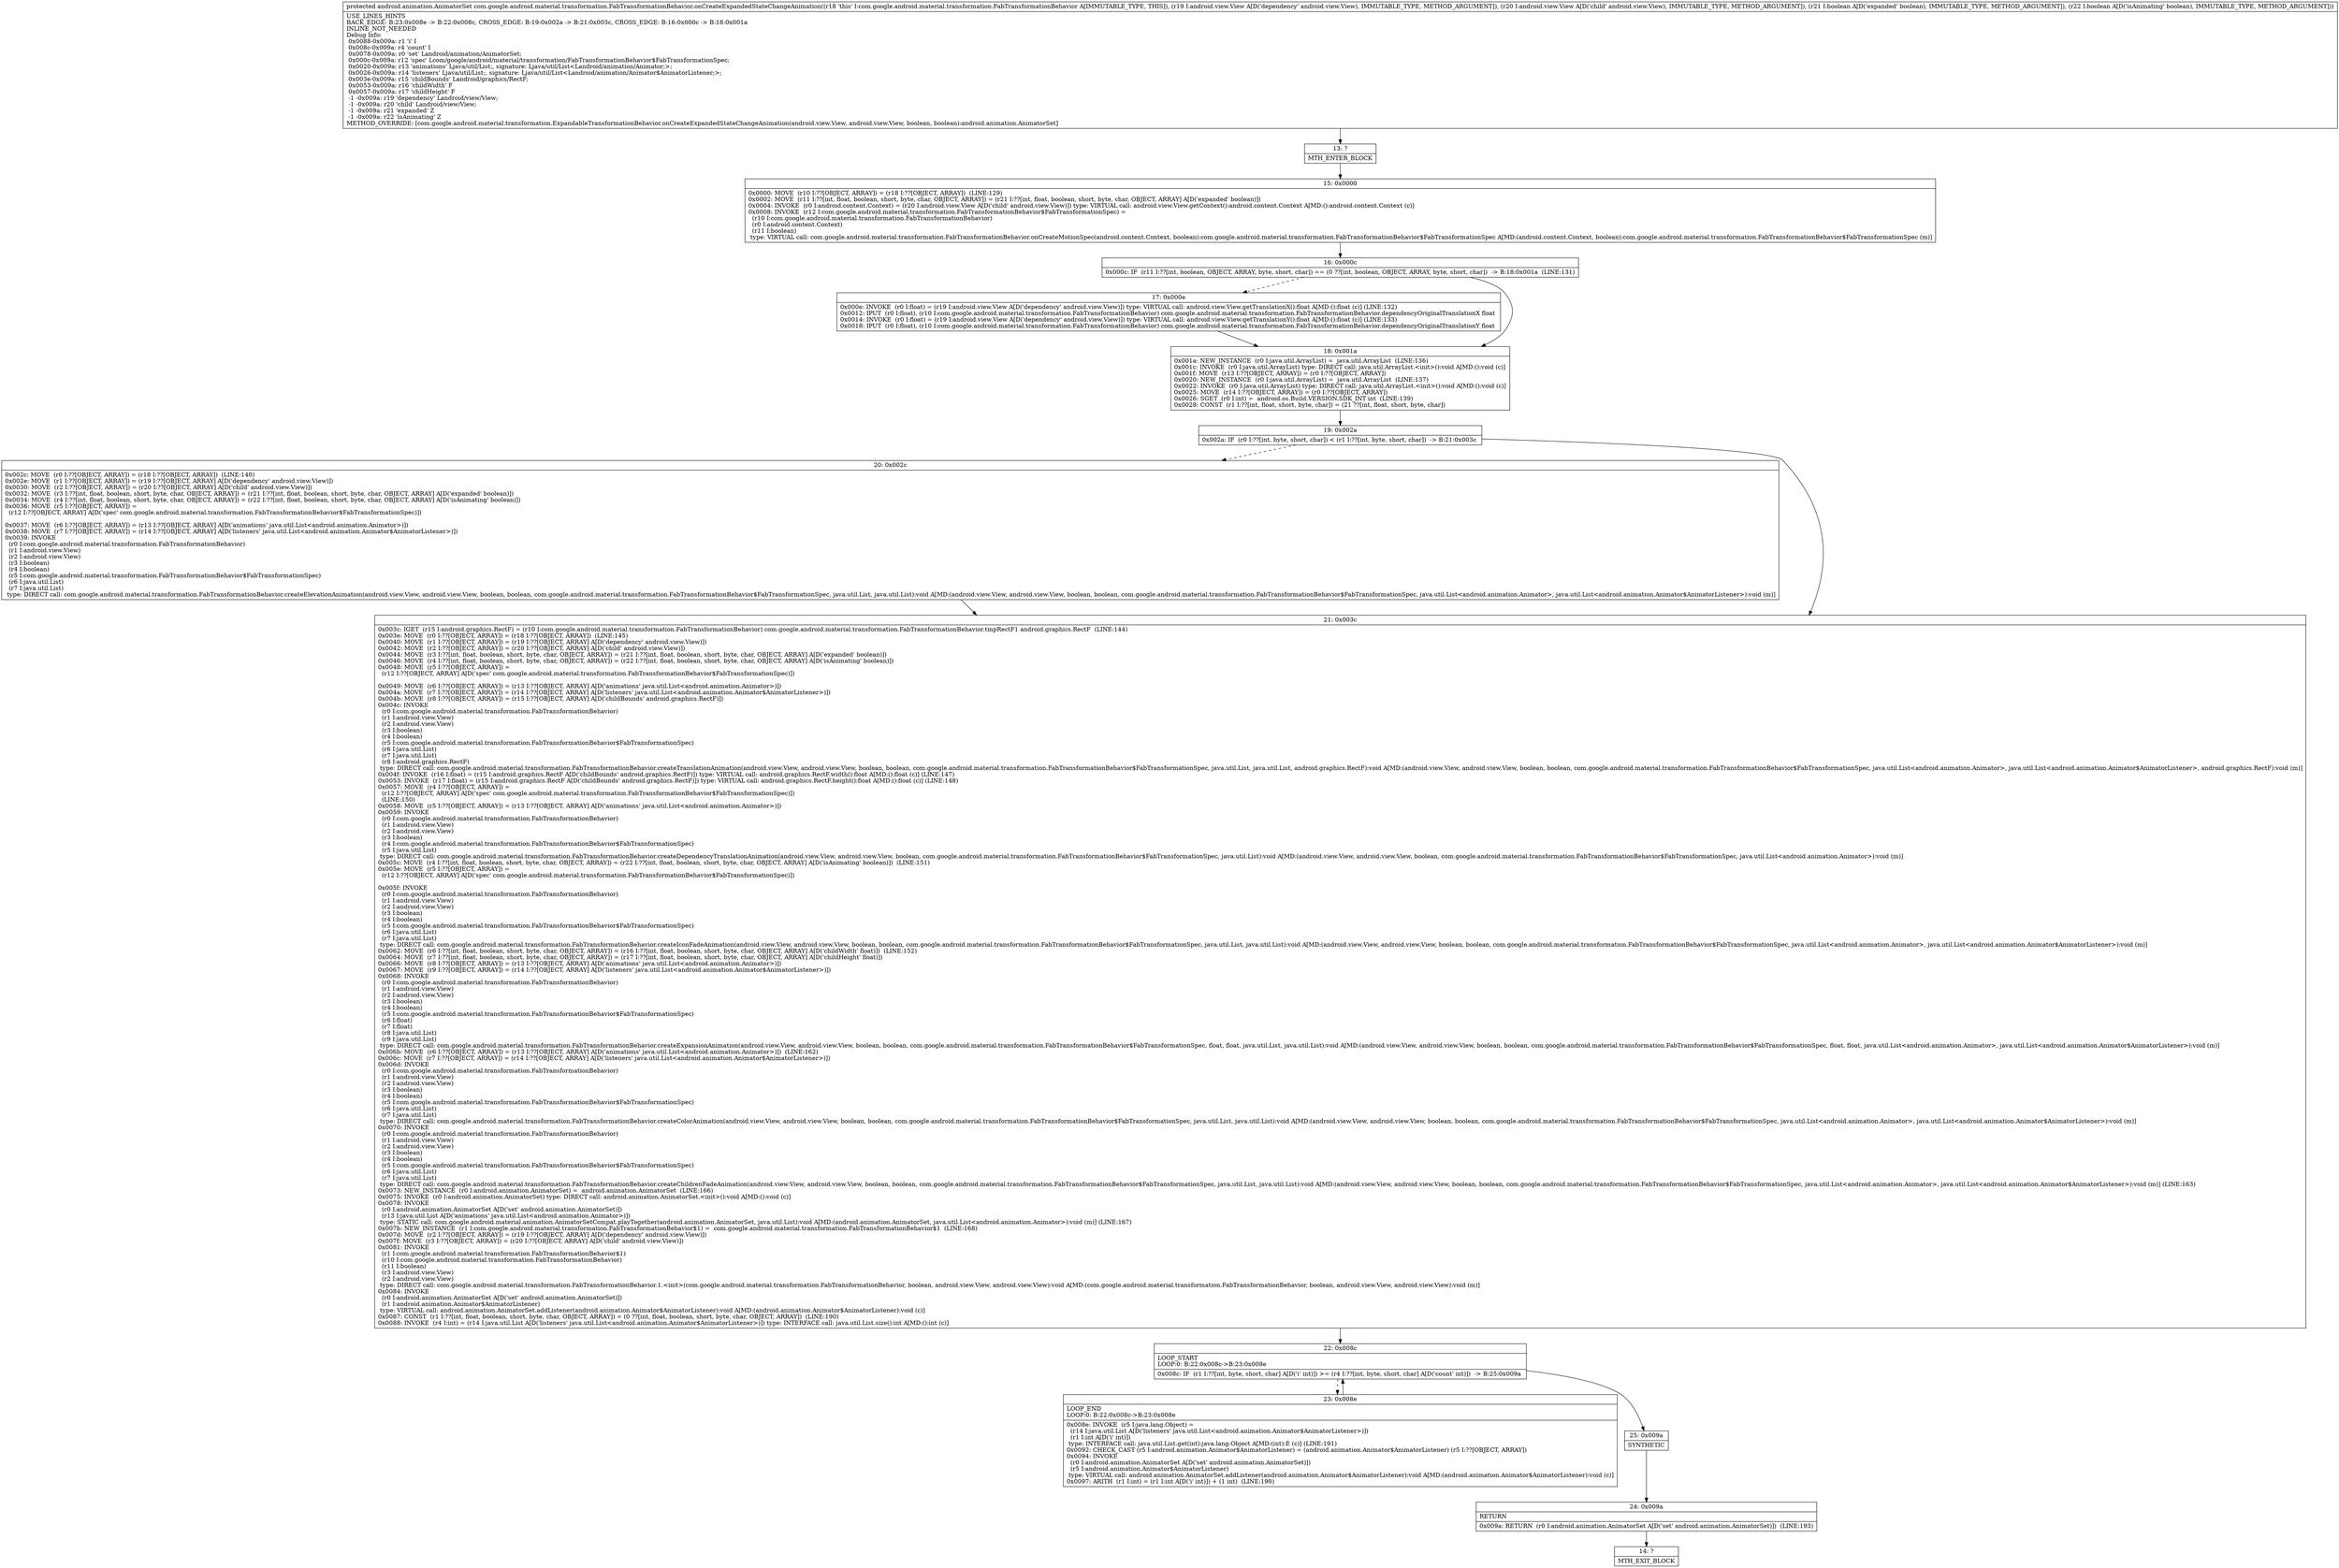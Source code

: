 digraph "CFG forcom.google.android.material.transformation.FabTransformationBehavior.onCreateExpandedStateChangeAnimation(Landroid\/view\/View;Landroid\/view\/View;ZZ)Landroid\/animation\/AnimatorSet;" {
Node_13 [shape=record,label="{13\:\ ?|MTH_ENTER_BLOCK\l}"];
Node_15 [shape=record,label="{15\:\ 0x0000|0x0000: MOVE  (r10 I:??[OBJECT, ARRAY]) = (r18 I:??[OBJECT, ARRAY])  (LINE:129)\l0x0002: MOVE  (r11 I:??[int, float, boolean, short, byte, char, OBJECT, ARRAY]) = (r21 I:??[int, float, boolean, short, byte, char, OBJECT, ARRAY] A[D('expanded' boolean)]) \l0x0004: INVOKE  (r0 I:android.content.Context) = (r20 I:android.view.View A[D('child' android.view.View)]) type: VIRTUAL call: android.view.View.getContext():android.content.Context A[MD:():android.content.Context (c)]\l0x0008: INVOKE  (r12 I:com.google.android.material.transformation.FabTransformationBehavior$FabTransformationSpec) = \l  (r10 I:com.google.android.material.transformation.FabTransformationBehavior)\l  (r0 I:android.content.Context)\l  (r11 I:boolean)\l type: VIRTUAL call: com.google.android.material.transformation.FabTransformationBehavior.onCreateMotionSpec(android.content.Context, boolean):com.google.android.material.transformation.FabTransformationBehavior$FabTransformationSpec A[MD:(android.content.Context, boolean):com.google.android.material.transformation.FabTransformationBehavior$FabTransformationSpec (m)]\l}"];
Node_16 [shape=record,label="{16\:\ 0x000c|0x000c: IF  (r11 I:??[int, boolean, OBJECT, ARRAY, byte, short, char]) == (0 ??[int, boolean, OBJECT, ARRAY, byte, short, char])  \-\> B:18:0x001a  (LINE:131)\l}"];
Node_17 [shape=record,label="{17\:\ 0x000e|0x000e: INVOKE  (r0 I:float) = (r19 I:android.view.View A[D('dependency' android.view.View)]) type: VIRTUAL call: android.view.View.getTranslationX():float A[MD:():float (c)] (LINE:132)\l0x0012: IPUT  (r0 I:float), (r10 I:com.google.android.material.transformation.FabTransformationBehavior) com.google.android.material.transformation.FabTransformationBehavior.dependencyOriginalTranslationX float \l0x0014: INVOKE  (r0 I:float) = (r19 I:android.view.View A[D('dependency' android.view.View)]) type: VIRTUAL call: android.view.View.getTranslationY():float A[MD:():float (c)] (LINE:133)\l0x0018: IPUT  (r0 I:float), (r10 I:com.google.android.material.transformation.FabTransformationBehavior) com.google.android.material.transformation.FabTransformationBehavior.dependencyOriginalTranslationY float \l}"];
Node_18 [shape=record,label="{18\:\ 0x001a|0x001a: NEW_INSTANCE  (r0 I:java.util.ArrayList) =  java.util.ArrayList  (LINE:136)\l0x001c: INVOKE  (r0 I:java.util.ArrayList) type: DIRECT call: java.util.ArrayList.\<init\>():void A[MD:():void (c)]\l0x001f: MOVE  (r13 I:??[OBJECT, ARRAY]) = (r0 I:??[OBJECT, ARRAY]) \l0x0020: NEW_INSTANCE  (r0 I:java.util.ArrayList) =  java.util.ArrayList  (LINE:137)\l0x0022: INVOKE  (r0 I:java.util.ArrayList) type: DIRECT call: java.util.ArrayList.\<init\>():void A[MD:():void (c)]\l0x0025: MOVE  (r14 I:??[OBJECT, ARRAY]) = (r0 I:??[OBJECT, ARRAY]) \l0x0026: SGET  (r0 I:int) =  android.os.Build.VERSION.SDK_INT int  (LINE:139)\l0x0028: CONST  (r1 I:??[int, float, short, byte, char]) = (21 ??[int, float, short, byte, char]) \l}"];
Node_19 [shape=record,label="{19\:\ 0x002a|0x002a: IF  (r0 I:??[int, byte, short, char]) \< (r1 I:??[int, byte, short, char])  \-\> B:21:0x003c \l}"];
Node_20 [shape=record,label="{20\:\ 0x002c|0x002c: MOVE  (r0 I:??[OBJECT, ARRAY]) = (r18 I:??[OBJECT, ARRAY])  (LINE:140)\l0x002e: MOVE  (r1 I:??[OBJECT, ARRAY]) = (r19 I:??[OBJECT, ARRAY] A[D('dependency' android.view.View)]) \l0x0030: MOVE  (r2 I:??[OBJECT, ARRAY]) = (r20 I:??[OBJECT, ARRAY] A[D('child' android.view.View)]) \l0x0032: MOVE  (r3 I:??[int, float, boolean, short, byte, char, OBJECT, ARRAY]) = (r21 I:??[int, float, boolean, short, byte, char, OBJECT, ARRAY] A[D('expanded' boolean)]) \l0x0034: MOVE  (r4 I:??[int, float, boolean, short, byte, char, OBJECT, ARRAY]) = (r22 I:??[int, float, boolean, short, byte, char, OBJECT, ARRAY] A[D('isAnimating' boolean)]) \l0x0036: MOVE  (r5 I:??[OBJECT, ARRAY]) = \l  (r12 I:??[OBJECT, ARRAY] A[D('spec' com.google.android.material.transformation.FabTransformationBehavior$FabTransformationSpec)])\l \l0x0037: MOVE  (r6 I:??[OBJECT, ARRAY]) = (r13 I:??[OBJECT, ARRAY] A[D('animations' java.util.List\<android.animation.Animator\>)]) \l0x0038: MOVE  (r7 I:??[OBJECT, ARRAY]) = (r14 I:??[OBJECT, ARRAY] A[D('listeners' java.util.List\<android.animation.Animator$AnimatorListener\>)]) \l0x0039: INVOKE  \l  (r0 I:com.google.android.material.transformation.FabTransformationBehavior)\l  (r1 I:android.view.View)\l  (r2 I:android.view.View)\l  (r3 I:boolean)\l  (r4 I:boolean)\l  (r5 I:com.google.android.material.transformation.FabTransformationBehavior$FabTransformationSpec)\l  (r6 I:java.util.List)\l  (r7 I:java.util.List)\l type: DIRECT call: com.google.android.material.transformation.FabTransformationBehavior.createElevationAnimation(android.view.View, android.view.View, boolean, boolean, com.google.android.material.transformation.FabTransformationBehavior$FabTransformationSpec, java.util.List, java.util.List):void A[MD:(android.view.View, android.view.View, boolean, boolean, com.google.android.material.transformation.FabTransformationBehavior$FabTransformationSpec, java.util.List\<android.animation.Animator\>, java.util.List\<android.animation.Animator$AnimatorListener\>):void (m)]\l}"];
Node_21 [shape=record,label="{21\:\ 0x003c|0x003c: IGET  (r15 I:android.graphics.RectF) = (r10 I:com.google.android.material.transformation.FabTransformationBehavior) com.google.android.material.transformation.FabTransformationBehavior.tmpRectF1 android.graphics.RectF  (LINE:144)\l0x003e: MOVE  (r0 I:??[OBJECT, ARRAY]) = (r18 I:??[OBJECT, ARRAY])  (LINE:145)\l0x0040: MOVE  (r1 I:??[OBJECT, ARRAY]) = (r19 I:??[OBJECT, ARRAY] A[D('dependency' android.view.View)]) \l0x0042: MOVE  (r2 I:??[OBJECT, ARRAY]) = (r20 I:??[OBJECT, ARRAY] A[D('child' android.view.View)]) \l0x0044: MOVE  (r3 I:??[int, float, boolean, short, byte, char, OBJECT, ARRAY]) = (r21 I:??[int, float, boolean, short, byte, char, OBJECT, ARRAY] A[D('expanded' boolean)]) \l0x0046: MOVE  (r4 I:??[int, float, boolean, short, byte, char, OBJECT, ARRAY]) = (r22 I:??[int, float, boolean, short, byte, char, OBJECT, ARRAY] A[D('isAnimating' boolean)]) \l0x0048: MOVE  (r5 I:??[OBJECT, ARRAY]) = \l  (r12 I:??[OBJECT, ARRAY] A[D('spec' com.google.android.material.transformation.FabTransformationBehavior$FabTransformationSpec)])\l \l0x0049: MOVE  (r6 I:??[OBJECT, ARRAY]) = (r13 I:??[OBJECT, ARRAY] A[D('animations' java.util.List\<android.animation.Animator\>)]) \l0x004a: MOVE  (r7 I:??[OBJECT, ARRAY]) = (r14 I:??[OBJECT, ARRAY] A[D('listeners' java.util.List\<android.animation.Animator$AnimatorListener\>)]) \l0x004b: MOVE  (r8 I:??[OBJECT, ARRAY]) = (r15 I:??[OBJECT, ARRAY] A[D('childBounds' android.graphics.RectF)]) \l0x004c: INVOKE  \l  (r0 I:com.google.android.material.transformation.FabTransformationBehavior)\l  (r1 I:android.view.View)\l  (r2 I:android.view.View)\l  (r3 I:boolean)\l  (r4 I:boolean)\l  (r5 I:com.google.android.material.transformation.FabTransformationBehavior$FabTransformationSpec)\l  (r6 I:java.util.List)\l  (r7 I:java.util.List)\l  (r8 I:android.graphics.RectF)\l type: DIRECT call: com.google.android.material.transformation.FabTransformationBehavior.createTranslationAnimation(android.view.View, android.view.View, boolean, boolean, com.google.android.material.transformation.FabTransformationBehavior$FabTransformationSpec, java.util.List, java.util.List, android.graphics.RectF):void A[MD:(android.view.View, android.view.View, boolean, boolean, com.google.android.material.transformation.FabTransformationBehavior$FabTransformationSpec, java.util.List\<android.animation.Animator\>, java.util.List\<android.animation.Animator$AnimatorListener\>, android.graphics.RectF):void (m)]\l0x004f: INVOKE  (r16 I:float) = (r15 I:android.graphics.RectF A[D('childBounds' android.graphics.RectF)]) type: VIRTUAL call: android.graphics.RectF.width():float A[MD:():float (c)] (LINE:147)\l0x0053: INVOKE  (r17 I:float) = (r15 I:android.graphics.RectF A[D('childBounds' android.graphics.RectF)]) type: VIRTUAL call: android.graphics.RectF.height():float A[MD:():float (c)] (LINE:148)\l0x0057: MOVE  (r4 I:??[OBJECT, ARRAY]) = \l  (r12 I:??[OBJECT, ARRAY] A[D('spec' com.google.android.material.transformation.FabTransformationBehavior$FabTransformationSpec)])\l  (LINE:150)\l0x0058: MOVE  (r5 I:??[OBJECT, ARRAY]) = (r13 I:??[OBJECT, ARRAY] A[D('animations' java.util.List\<android.animation.Animator\>)]) \l0x0059: INVOKE  \l  (r0 I:com.google.android.material.transformation.FabTransformationBehavior)\l  (r1 I:android.view.View)\l  (r2 I:android.view.View)\l  (r3 I:boolean)\l  (r4 I:com.google.android.material.transformation.FabTransformationBehavior$FabTransformationSpec)\l  (r5 I:java.util.List)\l type: DIRECT call: com.google.android.material.transformation.FabTransformationBehavior.createDependencyTranslationAnimation(android.view.View, android.view.View, boolean, com.google.android.material.transformation.FabTransformationBehavior$FabTransformationSpec, java.util.List):void A[MD:(android.view.View, android.view.View, boolean, com.google.android.material.transformation.FabTransformationBehavior$FabTransformationSpec, java.util.List\<android.animation.Animator\>):void (m)]\l0x005c: MOVE  (r4 I:??[int, float, boolean, short, byte, char, OBJECT, ARRAY]) = (r22 I:??[int, float, boolean, short, byte, char, OBJECT, ARRAY] A[D('isAnimating' boolean)])  (LINE:151)\l0x005e: MOVE  (r5 I:??[OBJECT, ARRAY]) = \l  (r12 I:??[OBJECT, ARRAY] A[D('spec' com.google.android.material.transformation.FabTransformationBehavior$FabTransformationSpec)])\l \l0x005f: INVOKE  \l  (r0 I:com.google.android.material.transformation.FabTransformationBehavior)\l  (r1 I:android.view.View)\l  (r2 I:android.view.View)\l  (r3 I:boolean)\l  (r4 I:boolean)\l  (r5 I:com.google.android.material.transformation.FabTransformationBehavior$FabTransformationSpec)\l  (r6 I:java.util.List)\l  (r7 I:java.util.List)\l type: DIRECT call: com.google.android.material.transformation.FabTransformationBehavior.createIconFadeAnimation(android.view.View, android.view.View, boolean, boolean, com.google.android.material.transformation.FabTransformationBehavior$FabTransformationSpec, java.util.List, java.util.List):void A[MD:(android.view.View, android.view.View, boolean, boolean, com.google.android.material.transformation.FabTransformationBehavior$FabTransformationSpec, java.util.List\<android.animation.Animator\>, java.util.List\<android.animation.Animator$AnimatorListener\>):void (m)]\l0x0062: MOVE  (r6 I:??[int, float, boolean, short, byte, char, OBJECT, ARRAY]) = (r16 I:??[int, float, boolean, short, byte, char, OBJECT, ARRAY] A[D('childWidth' float)])  (LINE:152)\l0x0064: MOVE  (r7 I:??[int, float, boolean, short, byte, char, OBJECT, ARRAY]) = (r17 I:??[int, float, boolean, short, byte, char, OBJECT, ARRAY] A[D('childHeight' float)]) \l0x0066: MOVE  (r8 I:??[OBJECT, ARRAY]) = (r13 I:??[OBJECT, ARRAY] A[D('animations' java.util.List\<android.animation.Animator\>)]) \l0x0067: MOVE  (r9 I:??[OBJECT, ARRAY]) = (r14 I:??[OBJECT, ARRAY] A[D('listeners' java.util.List\<android.animation.Animator$AnimatorListener\>)]) \l0x0068: INVOKE  \l  (r0 I:com.google.android.material.transformation.FabTransformationBehavior)\l  (r1 I:android.view.View)\l  (r2 I:android.view.View)\l  (r3 I:boolean)\l  (r4 I:boolean)\l  (r5 I:com.google.android.material.transformation.FabTransformationBehavior$FabTransformationSpec)\l  (r6 I:float)\l  (r7 I:float)\l  (r8 I:java.util.List)\l  (r9 I:java.util.List)\l type: DIRECT call: com.google.android.material.transformation.FabTransformationBehavior.createExpansionAnimation(android.view.View, android.view.View, boolean, boolean, com.google.android.material.transformation.FabTransformationBehavior$FabTransformationSpec, float, float, java.util.List, java.util.List):void A[MD:(android.view.View, android.view.View, boolean, boolean, com.google.android.material.transformation.FabTransformationBehavior$FabTransformationSpec, float, float, java.util.List\<android.animation.Animator\>, java.util.List\<android.animation.Animator$AnimatorListener\>):void (m)]\l0x006b: MOVE  (r6 I:??[OBJECT, ARRAY]) = (r13 I:??[OBJECT, ARRAY] A[D('animations' java.util.List\<android.animation.Animator\>)])  (LINE:162)\l0x006c: MOVE  (r7 I:??[OBJECT, ARRAY]) = (r14 I:??[OBJECT, ARRAY] A[D('listeners' java.util.List\<android.animation.Animator$AnimatorListener\>)]) \l0x006d: INVOKE  \l  (r0 I:com.google.android.material.transformation.FabTransformationBehavior)\l  (r1 I:android.view.View)\l  (r2 I:android.view.View)\l  (r3 I:boolean)\l  (r4 I:boolean)\l  (r5 I:com.google.android.material.transformation.FabTransformationBehavior$FabTransformationSpec)\l  (r6 I:java.util.List)\l  (r7 I:java.util.List)\l type: DIRECT call: com.google.android.material.transformation.FabTransformationBehavior.createColorAnimation(android.view.View, android.view.View, boolean, boolean, com.google.android.material.transformation.FabTransformationBehavior$FabTransformationSpec, java.util.List, java.util.List):void A[MD:(android.view.View, android.view.View, boolean, boolean, com.google.android.material.transformation.FabTransformationBehavior$FabTransformationSpec, java.util.List\<android.animation.Animator\>, java.util.List\<android.animation.Animator$AnimatorListener\>):void (m)]\l0x0070: INVOKE  \l  (r0 I:com.google.android.material.transformation.FabTransformationBehavior)\l  (r1 I:android.view.View)\l  (r2 I:android.view.View)\l  (r3 I:boolean)\l  (r4 I:boolean)\l  (r5 I:com.google.android.material.transformation.FabTransformationBehavior$FabTransformationSpec)\l  (r6 I:java.util.List)\l  (r7 I:java.util.List)\l type: DIRECT call: com.google.android.material.transformation.FabTransformationBehavior.createChildrenFadeAnimation(android.view.View, android.view.View, boolean, boolean, com.google.android.material.transformation.FabTransformationBehavior$FabTransformationSpec, java.util.List, java.util.List):void A[MD:(android.view.View, android.view.View, boolean, boolean, com.google.android.material.transformation.FabTransformationBehavior$FabTransformationSpec, java.util.List\<android.animation.Animator\>, java.util.List\<android.animation.Animator$AnimatorListener\>):void (m)] (LINE:163)\l0x0073: NEW_INSTANCE  (r0 I:android.animation.AnimatorSet) =  android.animation.AnimatorSet  (LINE:166)\l0x0075: INVOKE  (r0 I:android.animation.AnimatorSet) type: DIRECT call: android.animation.AnimatorSet.\<init\>():void A[MD:():void (c)]\l0x0078: INVOKE  \l  (r0 I:android.animation.AnimatorSet A[D('set' android.animation.AnimatorSet)])\l  (r13 I:java.util.List A[D('animations' java.util.List\<android.animation.Animator\>)])\l type: STATIC call: com.google.android.material.animation.AnimatorSetCompat.playTogether(android.animation.AnimatorSet, java.util.List):void A[MD:(android.animation.AnimatorSet, java.util.List\<android.animation.Animator\>):void (m)] (LINE:167)\l0x007b: NEW_INSTANCE  (r1 I:com.google.android.material.transformation.FabTransformationBehavior$1) =  com.google.android.material.transformation.FabTransformationBehavior$1  (LINE:168)\l0x007d: MOVE  (r2 I:??[OBJECT, ARRAY]) = (r19 I:??[OBJECT, ARRAY] A[D('dependency' android.view.View)]) \l0x007f: MOVE  (r3 I:??[OBJECT, ARRAY]) = (r20 I:??[OBJECT, ARRAY] A[D('child' android.view.View)]) \l0x0081: INVOKE  \l  (r1 I:com.google.android.material.transformation.FabTransformationBehavior$1)\l  (r10 I:com.google.android.material.transformation.FabTransformationBehavior)\l  (r11 I:boolean)\l  (r3 I:android.view.View)\l  (r2 I:android.view.View)\l type: DIRECT call: com.google.android.material.transformation.FabTransformationBehavior.1.\<init\>(com.google.android.material.transformation.FabTransformationBehavior, boolean, android.view.View, android.view.View):void A[MD:(com.google.android.material.transformation.FabTransformationBehavior, boolean, android.view.View, android.view.View):void (m)]\l0x0084: INVOKE  \l  (r0 I:android.animation.AnimatorSet A[D('set' android.animation.AnimatorSet)])\l  (r1 I:android.animation.Animator$AnimatorListener)\l type: VIRTUAL call: android.animation.AnimatorSet.addListener(android.animation.Animator$AnimatorListener):void A[MD:(android.animation.Animator$AnimatorListener):void (c)]\l0x0087: CONST  (r1 I:??[int, float, boolean, short, byte, char, OBJECT, ARRAY]) = (0 ??[int, float, boolean, short, byte, char, OBJECT, ARRAY])  (LINE:190)\l0x0088: INVOKE  (r4 I:int) = (r14 I:java.util.List A[D('listeners' java.util.List\<android.animation.Animator$AnimatorListener\>)]) type: INTERFACE call: java.util.List.size():int A[MD:():int (c)]\l}"];
Node_22 [shape=record,label="{22\:\ 0x008c|LOOP_START\lLOOP:0: B:22:0x008c\-\>B:23:0x008e\l|0x008c: IF  (r1 I:??[int, byte, short, char] A[D('i' int)]) \>= (r4 I:??[int, byte, short, char] A[D('count' int)])  \-\> B:25:0x009a \l}"];
Node_23 [shape=record,label="{23\:\ 0x008e|LOOP_END\lLOOP:0: B:22:0x008c\-\>B:23:0x008e\l|0x008e: INVOKE  (r5 I:java.lang.Object) = \l  (r14 I:java.util.List A[D('listeners' java.util.List\<android.animation.Animator$AnimatorListener\>)])\l  (r1 I:int A[D('i' int)])\l type: INTERFACE call: java.util.List.get(int):java.lang.Object A[MD:(int):E (c)] (LINE:191)\l0x0092: CHECK_CAST (r5 I:android.animation.Animator$AnimatorListener) = (android.animation.Animator$AnimatorListener) (r5 I:??[OBJECT, ARRAY]) \l0x0094: INVOKE  \l  (r0 I:android.animation.AnimatorSet A[D('set' android.animation.AnimatorSet)])\l  (r5 I:android.animation.Animator$AnimatorListener)\l type: VIRTUAL call: android.animation.AnimatorSet.addListener(android.animation.Animator$AnimatorListener):void A[MD:(android.animation.Animator$AnimatorListener):void (c)]\l0x0097: ARITH  (r1 I:int) = (r1 I:int A[D('i' int)]) + (1 int)  (LINE:190)\l}"];
Node_25 [shape=record,label="{25\:\ 0x009a|SYNTHETIC\l}"];
Node_24 [shape=record,label="{24\:\ 0x009a|RETURN\l|0x009a: RETURN  (r0 I:android.animation.AnimatorSet A[D('set' android.animation.AnimatorSet)])  (LINE:193)\l}"];
Node_14 [shape=record,label="{14\:\ ?|MTH_EXIT_BLOCK\l}"];
MethodNode[shape=record,label="{protected android.animation.AnimatorSet com.google.android.material.transformation.FabTransformationBehavior.onCreateExpandedStateChangeAnimation((r18 'this' I:com.google.android.material.transformation.FabTransformationBehavior A[IMMUTABLE_TYPE, THIS]), (r19 I:android.view.View A[D('dependency' android.view.View), IMMUTABLE_TYPE, METHOD_ARGUMENT]), (r20 I:android.view.View A[D('child' android.view.View), IMMUTABLE_TYPE, METHOD_ARGUMENT]), (r21 I:boolean A[D('expanded' boolean), IMMUTABLE_TYPE, METHOD_ARGUMENT]), (r22 I:boolean A[D('isAnimating' boolean), IMMUTABLE_TYPE, METHOD_ARGUMENT]))  | USE_LINES_HINTS\lBACK_EDGE: B:23:0x008e \-\> B:22:0x008c, CROSS_EDGE: B:19:0x002a \-\> B:21:0x003c, CROSS_EDGE: B:16:0x000c \-\> B:18:0x001a\lINLINE_NOT_NEEDED\lDebug Info:\l  0x0088\-0x009a: r1 'i' I\l  0x008c\-0x009a: r4 'count' I\l  0x0078\-0x009a: r0 'set' Landroid\/animation\/AnimatorSet;\l  0x000c\-0x009a: r12 'spec' Lcom\/google\/android\/material\/transformation\/FabTransformationBehavior$FabTransformationSpec;\l  0x0020\-0x009a: r13 'animations' Ljava\/util\/List;, signature: Ljava\/util\/List\<Landroid\/animation\/Animator;\>;\l  0x0026\-0x009a: r14 'listeners' Ljava\/util\/List;, signature: Ljava\/util\/List\<Landroid\/animation\/Animator$AnimatorListener;\>;\l  0x003e\-0x009a: r15 'childBounds' Landroid\/graphics\/RectF;\l  0x0053\-0x009a: r16 'childWidth' F\l  0x0057\-0x009a: r17 'childHeight' F\l  \-1 \-0x009a: r19 'dependency' Landroid\/view\/View;\l  \-1 \-0x009a: r20 'child' Landroid\/view\/View;\l  \-1 \-0x009a: r21 'expanded' Z\l  \-1 \-0x009a: r22 'isAnimating' Z\lMETHOD_OVERRIDE: [com.google.android.material.transformation.ExpandableTransformationBehavior.onCreateExpandedStateChangeAnimation(android.view.View, android.view.View, boolean, boolean):android.animation.AnimatorSet]\l}"];
MethodNode -> Node_13;Node_13 -> Node_15;
Node_15 -> Node_16;
Node_16 -> Node_17[style=dashed];
Node_16 -> Node_18;
Node_17 -> Node_18;
Node_18 -> Node_19;
Node_19 -> Node_20[style=dashed];
Node_19 -> Node_21;
Node_20 -> Node_21;
Node_21 -> Node_22;
Node_22 -> Node_23[style=dashed];
Node_22 -> Node_25;
Node_23 -> Node_22;
Node_25 -> Node_24;
Node_24 -> Node_14;
}

